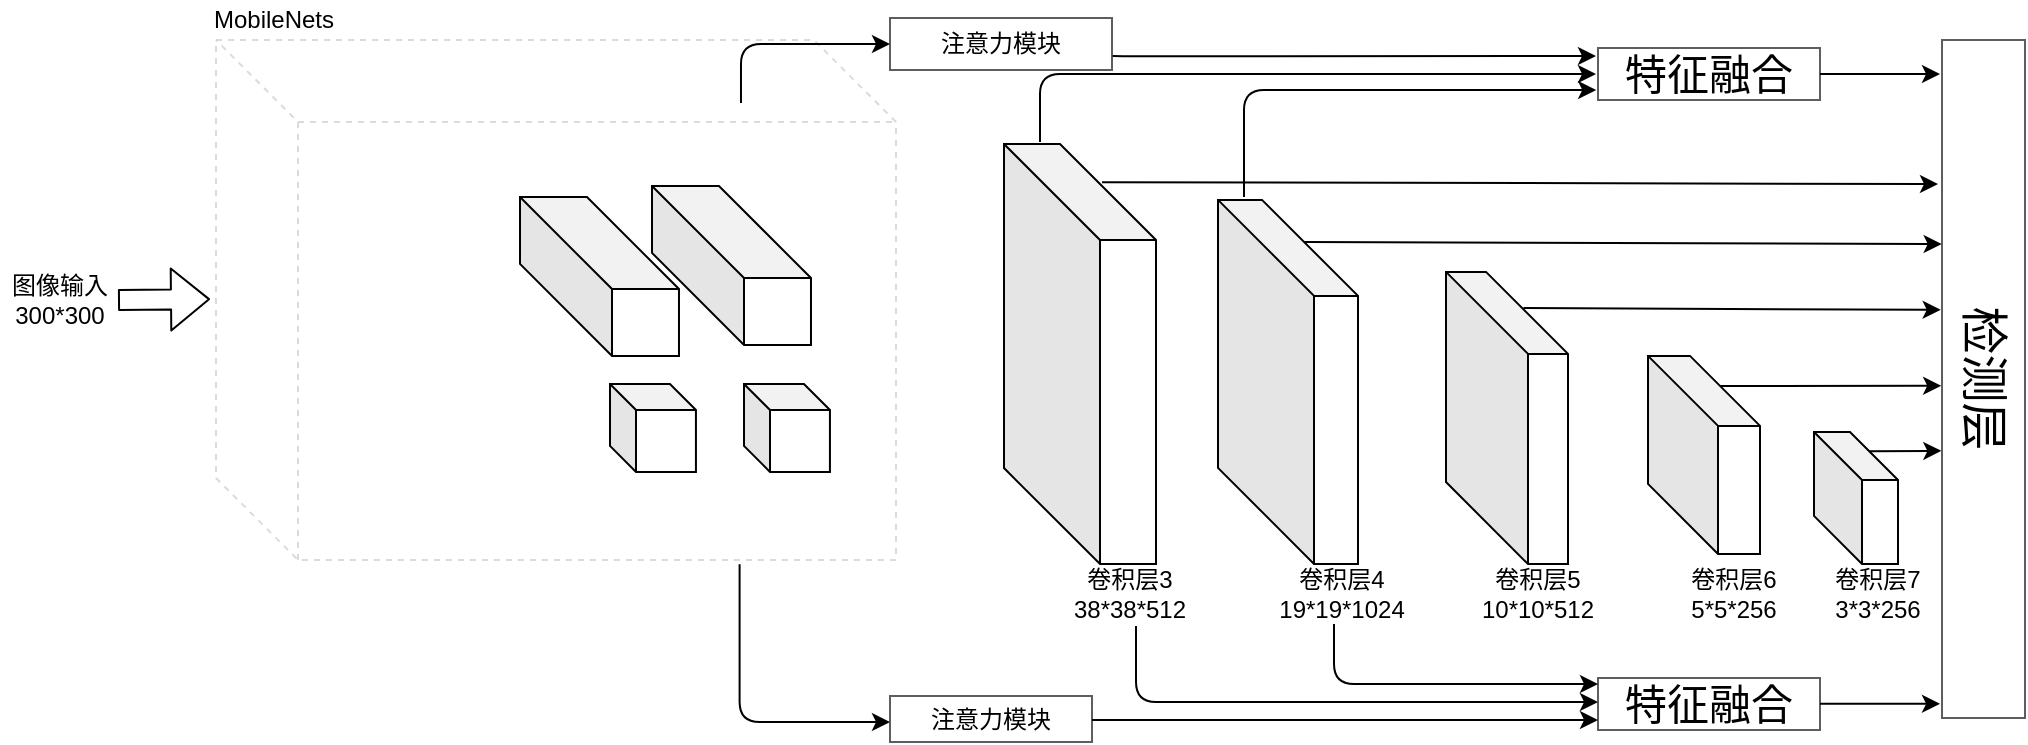 <mxfile version="14.9.8" type="github">
  <diagram id="B3ldLibSKhbJkDmWhpoI" name="第 1 页">
    <mxGraphModel dx="3180" dy="485" grid="0" gridSize="10" guides="1" tooltips="1" connect="1" arrows="1" fold="1" page="1" pageScale="1" pageWidth="1169" pageHeight="827" math="0" shadow="0">
      <root>
        <mxCell id="0" />
        <mxCell id="1" parent="0" />
        <mxCell id="vAc2I8jKLy1ohs5-Qj62-7" value="" style="shape=cube;whiteSpace=wrap;html=1;boundedLbl=1;backgroundOutline=1;darkOpacity=0.00;darkOpacity2=0.0;dashed=1;shadow=0;sketch=0;opacity=70;size=41;strokeWidth=1;fillColor=none;strokeColor=#CCCCCC;" vertex="1" parent="1">
          <mxGeometry x="-2175" y="270" width="340" height="260" as="geometry" />
        </mxCell>
        <mxCell id="vAc2I8jKLy1ohs5-Qj62-1" value="" style="shape=cube;whiteSpace=wrap;html=1;boundedLbl=1;backgroundOutline=1;darkOpacity=0.05;darkOpacity2=0.1;rotation=0;size=48;" vertex="1" parent="1">
          <mxGeometry x="-1781" y="322.0" width="76" height="210.03" as="geometry" />
        </mxCell>
        <mxCell id="vAc2I8jKLy1ohs5-Qj62-3" value="" style="shape=cube;whiteSpace=wrap;html=1;boundedLbl=1;backgroundOutline=1;darkOpacity=0.05;darkOpacity2=0.1;rotation=0;size=46;" vertex="1" parent="1">
          <mxGeometry x="-2023" y="348.51" width="79.49" height="79.44" as="geometry" />
        </mxCell>
        <mxCell id="vAc2I8jKLy1ohs5-Qj62-4" value="" style="shape=cube;whiteSpace=wrap;html=1;boundedLbl=1;backgroundOutline=1;darkOpacity=0.05;darkOpacity2=0.1;rotation=0;size=13;" vertex="1" parent="1">
          <mxGeometry x="-1978" y="442" width="42.97" height="43.97" as="geometry" />
        </mxCell>
        <mxCell id="vAc2I8jKLy1ohs5-Qj62-8" value="" style="shape=cube;whiteSpace=wrap;html=1;boundedLbl=1;backgroundOutline=1;darkOpacity=0.05;darkOpacity2=0.1;rotation=0;size=35;" vertex="1" parent="1">
          <mxGeometry x="-1459" y="427.95" width="56" height="99" as="geometry" />
        </mxCell>
        <mxCell id="vAc2I8jKLy1ohs5-Qj62-9" value="" style="shape=cube;whiteSpace=wrap;html=1;boundedLbl=1;backgroundOutline=1;darkOpacity=0.05;darkOpacity2=0.1;rotation=0;size=48;" vertex="1" parent="1">
          <mxGeometry x="-1674" y="349.94" width="70" height="182" as="geometry" />
        </mxCell>
        <mxCell id="vAc2I8jKLy1ohs5-Qj62-10" value="" style="shape=cube;whiteSpace=wrap;html=1;boundedLbl=1;backgroundOutline=1;darkOpacity=0.05;darkOpacity2=0.1;rotation=0;size=41;" vertex="1" parent="1">
          <mxGeometry x="-1560" y="385.95" width="61" height="146.08" as="geometry" />
        </mxCell>
        <mxCell id="vAc2I8jKLy1ohs5-Qj62-11" value="&lt;font style=&quot;font-size: 24px&quot; face=&quot;Times New Roman&quot;&gt;检测层&lt;/font&gt;" style="rounded=0;whiteSpace=wrap;html=1;shadow=0;sketch=0;strokeWidth=1;fillColor=none;gradientColor=none;opacity=70;rotation=90;strokeColor=#1A1A1A;" vertex="1" parent="1">
          <mxGeometry x="-1460.75" y="418.75" width="339" height="41.5" as="geometry" />
        </mxCell>
        <mxCell id="vAc2I8jKLy1ohs5-Qj62-16" value="" style="edgeStyle=segmentEdgeStyle;endArrow=classic;html=1;" edge="1" parent="1">
          <mxGeometry width="50" height="50" relative="1" as="geometry">
            <mxPoint x="-1715" y="563" as="sourcePoint" />
            <mxPoint x="-1484" y="601" as="targetPoint" />
            <Array as="points">
              <mxPoint x="-1715" y="601" />
            </Array>
          </mxGeometry>
        </mxCell>
        <mxCell id="vAc2I8jKLy1ohs5-Qj62-18" value="注意力模块" style="rounded=0;whiteSpace=wrap;html=1;shadow=0;sketch=0;strokeWidth=1;fillColor=none;gradientColor=none;opacity=70;strokeColor=#1A1A1A;" vertex="1" parent="1">
          <mxGeometry x="-1838" y="598" width="101" height="23" as="geometry" />
        </mxCell>
        <mxCell id="vAc2I8jKLy1ohs5-Qj62-20" value="&lt;font style=&quot;font-size: 21px&quot;&gt;特征融合&lt;/font&gt;" style="rounded=0;whiteSpace=wrap;html=1;shadow=0;sketch=0;strokeWidth=1;fillColor=none;gradientColor=none;opacity=70;strokeColor=#1A1A1A;" vertex="1" parent="1">
          <mxGeometry x="-1484" y="589" width="111" height="26" as="geometry" />
        </mxCell>
        <mxCell id="vAc2I8jKLy1ohs5-Qj62-21" value="" style="edgeStyle=segmentEdgeStyle;endArrow=classic;html=1;" edge="1" parent="1">
          <mxGeometry width="50" height="50" relative="1" as="geometry">
            <mxPoint x="-1616" y="562" as="sourcePoint" />
            <mxPoint x="-1484" y="592" as="targetPoint" />
            <Array as="points">
              <mxPoint x="-1616" y="592" />
            </Array>
          </mxGeometry>
        </mxCell>
        <mxCell id="vAc2I8jKLy1ohs5-Qj62-22" value="" style="edgeStyle=segmentEdgeStyle;endArrow=classic;html=1;" edge="1" parent="1">
          <mxGeometry width="50" height="50" relative="1" as="geometry">
            <mxPoint x="-1737" y="610" as="sourcePoint" />
            <mxPoint x="-1484" y="610" as="targetPoint" />
            <Array as="points">
              <mxPoint x="-1715" y="610" />
            </Array>
          </mxGeometry>
        </mxCell>
        <mxCell id="vAc2I8jKLy1ohs5-Qj62-24" value="" style="endArrow=classic;html=1;" edge="1" parent="1">
          <mxGeometry width="50" height="50" relative="1" as="geometry">
            <mxPoint x="-1373" y="601.92" as="sourcePoint" />
            <mxPoint x="-1313" y="601.92" as="targetPoint" />
          </mxGeometry>
        </mxCell>
        <mxCell id="vAc2I8jKLy1ohs5-Qj62-25" value="&lt;font style=&quot;font-size: 21px&quot;&gt;特征融合&lt;/font&gt;" style="rounded=0;whiteSpace=wrap;html=1;shadow=0;sketch=0;strokeWidth=1;fillColor=none;gradientColor=none;opacity=70;strokeColor=#1A1A1A;" vertex="1" parent="1">
          <mxGeometry x="-1484" y="274" width="111" height="26" as="geometry" />
        </mxCell>
        <mxCell id="vAc2I8jKLy1ohs5-Qj62-26" value="注意力模块" style="rounded=0;whiteSpace=wrap;html=1;shadow=0;sketch=0;strokeWidth=1;fillColor=none;gradientColor=none;opacity=70;strokeColor=#1A1A1A;" vertex="1" parent="1">
          <mxGeometry x="-1838" y="259" width="111" height="26" as="geometry" />
        </mxCell>
        <mxCell id="vAc2I8jKLy1ohs5-Qj62-28" value="" style="endArrow=classic;html=1;" edge="1" parent="1">
          <mxGeometry width="50" height="50" relative="1" as="geometry">
            <mxPoint x="-1373" y="287.0" as="sourcePoint" />
            <mxPoint x="-1313" y="287.0" as="targetPoint" />
          </mxGeometry>
        </mxCell>
        <mxCell id="vAc2I8jKLy1ohs5-Qj62-29" value="" style="edgeStyle=segmentEdgeStyle;endArrow=classic;html=1;" edge="1" parent="1">
          <mxGeometry width="50" height="50" relative="1" as="geometry">
            <mxPoint x="-1763" y="321" as="sourcePoint" />
            <mxPoint x="-1485" y="287" as="targetPoint" />
            <Array as="points">
              <mxPoint x="-1763" y="287" />
            </Array>
          </mxGeometry>
        </mxCell>
        <mxCell id="vAc2I8jKLy1ohs5-Qj62-30" value="" style="edgeStyle=segmentEdgeStyle;endArrow=classic;html=1;entryX=-0.008;entryY=0.837;entryDx=0;entryDy=0;entryPerimeter=0;" edge="1" parent="1" target="vAc2I8jKLy1ohs5-Qj62-25">
          <mxGeometry width="50" height="50" relative="1" as="geometry">
            <mxPoint x="-1661" y="348.51" as="sourcePoint" />
            <mxPoint x="-1484" y="309.51" as="targetPoint" />
            <Array as="points">
              <mxPoint x="-1661" y="295" />
              <mxPoint x="-1485" y="295" />
            </Array>
          </mxGeometry>
        </mxCell>
        <mxCell id="vAc2I8jKLy1ohs5-Qj62-33" value="卷积层3&lt;br&gt;38*38*512" style="text;html=1;strokeColor=none;fillColor=none;align=center;verticalAlign=middle;whiteSpace=wrap;rounded=0;shadow=0;sketch=0;opacity=70;" vertex="1" parent="1">
          <mxGeometry x="-1738" y="537" width="40" height="20" as="geometry" />
        </mxCell>
        <mxCell id="vAc2I8jKLy1ohs5-Qj62-36" value="" style="edgeStyle=segmentEdgeStyle;endArrow=classic;html=1;exitX=1.003;exitY=0.733;exitDx=0;exitDy=0;exitPerimeter=0;" edge="1" parent="1" source="vAc2I8jKLy1ohs5-Qj62-26">
          <mxGeometry width="50" height="50" relative="1" as="geometry">
            <mxPoint x="-1738" y="278" as="sourcePoint" />
            <mxPoint x="-1485" y="278" as="targetPoint" />
            <Array as="points">
              <mxPoint x="-1716" y="278" />
            </Array>
          </mxGeometry>
        </mxCell>
        <mxCell id="vAc2I8jKLy1ohs5-Qj62-37" value="" style="edgeStyle=segmentEdgeStyle;endArrow=classic;html=1;exitX=0.77;exitY=1.008;exitDx=0;exitDy=0;exitPerimeter=0;" edge="1" parent="1" source="vAc2I8jKLy1ohs5-Qj62-7">
          <mxGeometry width="50" height="50" relative="1" as="geometry">
            <mxPoint x="-1914" y="581" as="sourcePoint" />
            <mxPoint x="-1838" y="611" as="targetPoint" />
            <Array as="points">
              <mxPoint x="-1913" y="611" />
            </Array>
          </mxGeometry>
        </mxCell>
        <mxCell id="vAc2I8jKLy1ohs5-Qj62-38" value="" style="edgeStyle=segmentEdgeStyle;endArrow=classic;html=1;entryX=0;entryY=0.5;entryDx=0;entryDy=0;" edge="1" parent="1" target="vAc2I8jKLy1ohs5-Qj62-26">
          <mxGeometry width="50" height="50" relative="1" as="geometry">
            <mxPoint x="-1912.51" y="301.5" as="sourcePoint" />
            <mxPoint x="-1753.51" y="272.5" as="targetPoint" />
            <Array as="points">
              <mxPoint x="-1913" y="272" />
            </Array>
          </mxGeometry>
        </mxCell>
        <mxCell id="vAc2I8jKLy1ohs5-Qj62-39" value="" style="shape=cube;whiteSpace=wrap;html=1;boundedLbl=1;backgroundOutline=1;darkOpacity=0.05;darkOpacity2=0.1;rotation=0;size=24;" vertex="1" parent="1">
          <mxGeometry x="-1376" y="466" width="42" height="65.94" as="geometry" />
        </mxCell>
        <mxCell id="vAc2I8jKLy1ohs5-Qj62-40" value="" style="endArrow=classic;html=1;entryX=0.606;entryY=1.008;entryDx=0;entryDy=0;entryPerimeter=0;exitX=0.654;exitY=0.146;exitDx=0;exitDy=0;exitPerimeter=0;" edge="1" parent="1" source="vAc2I8jKLy1ohs5-Qj62-39" target="vAc2I8jKLy1ohs5-Qj62-11">
          <mxGeometry width="50" height="50" relative="1" as="geometry">
            <mxPoint x="-1350" y="472.78" as="sourcePoint" />
            <mxPoint x="-1314" y="473" as="targetPoint" />
            <Array as="points" />
          </mxGeometry>
        </mxCell>
        <mxCell id="vAc2I8jKLy1ohs5-Qj62-41" value="" style="endArrow=classic;html=1;entryX=0.51;entryY=1.01;entryDx=0;entryDy=0;entryPerimeter=0;" edge="1" parent="1" target="vAc2I8jKLy1ohs5-Qj62-11">
          <mxGeometry width="50" height="50" relative="1" as="geometry">
            <mxPoint x="-1423" y="443.06" as="sourcePoint" />
            <mxPoint x="-1313" y="443" as="targetPoint" />
          </mxGeometry>
        </mxCell>
        <mxCell id="vAc2I8jKLy1ohs5-Qj62-42" value="" style="endArrow=classic;html=1;entryX=0.398;entryY=1.016;entryDx=0;entryDy=0;entryPerimeter=0;" edge="1" parent="1" target="vAc2I8jKLy1ohs5-Qj62-11">
          <mxGeometry width="50" height="50" relative="1" as="geometry">
            <mxPoint x="-1521.27" y="404.06" as="sourcePoint" />
            <mxPoint x="-1483.998" y="404.002" as="targetPoint" />
            <Array as="points" />
          </mxGeometry>
        </mxCell>
        <mxCell id="vAc2I8jKLy1ohs5-Qj62-43" value="" style="endArrow=classic;html=1;entryX=0.301;entryY=1.004;entryDx=0;entryDy=0;entryPerimeter=0;" edge="1" parent="1" target="vAc2I8jKLy1ohs5-Qj62-11">
          <mxGeometry width="50" height="50" relative="1" as="geometry">
            <mxPoint x="-1631" y="371.0" as="sourcePoint" />
            <mxPoint x="-1422.562" y="371.862" as="targetPoint" />
            <Array as="points" />
          </mxGeometry>
        </mxCell>
        <mxCell id="vAc2I8jKLy1ohs5-Qj62-44" value="" style="endArrow=classic;html=1;" edge="1" parent="1">
          <mxGeometry width="50" height="50" relative="1" as="geometry">
            <mxPoint x="-1732" y="341.08" as="sourcePoint" />
            <mxPoint x="-1314" y="342" as="targetPoint" />
            <Array as="points" />
          </mxGeometry>
        </mxCell>
        <mxCell id="vAc2I8jKLy1ohs5-Qj62-45" value="" style="shape=cube;whiteSpace=wrap;html=1;boundedLbl=1;backgroundOutline=1;darkOpacity=0.05;darkOpacity2=0.1;rotation=0;size=46;" vertex="1" parent="1">
          <mxGeometry x="-1957" y="343" width="79.49" height="79.44" as="geometry" />
        </mxCell>
        <mxCell id="vAc2I8jKLy1ohs5-Qj62-46" value="" style="shape=cube;whiteSpace=wrap;html=1;boundedLbl=1;backgroundOutline=1;darkOpacity=0.05;darkOpacity2=0.1;rotation=0;size=13;" vertex="1" parent="1">
          <mxGeometry x="-1911" y="442" width="42.97" height="43.97" as="geometry" />
        </mxCell>
        <mxCell id="vAc2I8jKLy1ohs5-Qj62-47" value="图像输入&lt;br&gt;300*300" style="text;html=1;strokeColor=none;fillColor=none;align=center;verticalAlign=middle;whiteSpace=wrap;rounded=0;shadow=0;sketch=0;opacity=70;" vertex="1" parent="1">
          <mxGeometry x="-2283" y="390" width="60" height="20" as="geometry" />
        </mxCell>
        <mxCell id="vAc2I8jKLy1ohs5-Qj62-49" value="MobileNets" style="text;html=1;strokeColor=none;fillColor=none;align=center;verticalAlign=middle;whiteSpace=wrap;rounded=0;shadow=0;sketch=0;opacity=70;" vertex="1" parent="1">
          <mxGeometry x="-2166" y="250" width="40" height="20" as="geometry" />
        </mxCell>
        <mxCell id="vAc2I8jKLy1ohs5-Qj62-50" value="" style="shape=flexArrow;endArrow=classic;html=1;" edge="1" parent="1">
          <mxGeometry width="50" height="50" relative="1" as="geometry">
            <mxPoint x="-2224" y="400" as="sourcePoint" />
            <mxPoint x="-2178" y="399.57" as="targetPoint" />
          </mxGeometry>
        </mxCell>
        <mxCell id="vAc2I8jKLy1ohs5-Qj62-51" value="卷积层4&lt;br&gt;19*19*1024" style="text;html=1;strokeColor=none;fillColor=none;align=center;verticalAlign=middle;whiteSpace=wrap;rounded=0;shadow=0;sketch=0;opacity=70;" vertex="1" parent="1">
          <mxGeometry x="-1632" y="537" width="40" height="20" as="geometry" />
        </mxCell>
        <mxCell id="vAc2I8jKLy1ohs5-Qj62-52" value="卷积层5&lt;br&gt;10*10*512" style="text;html=1;strokeColor=none;fillColor=none;align=center;verticalAlign=middle;whiteSpace=wrap;rounded=0;shadow=0;sketch=0;opacity=70;" vertex="1" parent="1">
          <mxGeometry x="-1534" y="537" width="40" height="20" as="geometry" />
        </mxCell>
        <mxCell id="vAc2I8jKLy1ohs5-Qj62-53" value="卷积层6&lt;br&gt;5*5*256" style="text;html=1;strokeColor=none;fillColor=none;align=center;verticalAlign=middle;whiteSpace=wrap;rounded=0;shadow=0;sketch=0;opacity=70;" vertex="1" parent="1">
          <mxGeometry x="-1436" y="537" width="40" height="20" as="geometry" />
        </mxCell>
        <mxCell id="vAc2I8jKLy1ohs5-Qj62-54" value="卷积层7&lt;br&gt;3*3*256" style="text;html=1;strokeColor=none;fillColor=none;align=center;verticalAlign=middle;whiteSpace=wrap;rounded=0;shadow=0;sketch=0;opacity=70;" vertex="1" parent="1">
          <mxGeometry x="-1364" y="537" width="40" height="20" as="geometry" />
        </mxCell>
      </root>
    </mxGraphModel>
  </diagram>
</mxfile>
